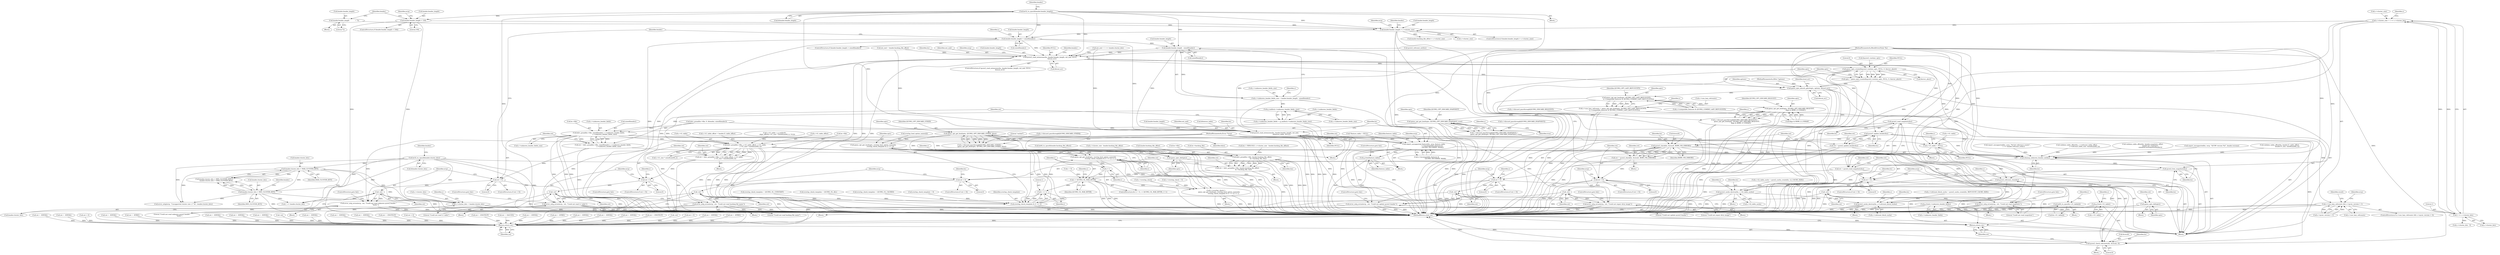 digraph "0_qemu_6a83f8b5bec6f59e56cc49bd49e4c3f8f805d56f_0@API" {
"1000440" [label="(Call,header.header_length - sizeof(header))"];
"1000391" [label="(Call,be32_to_cpus(&header.header_length))"];
"1000429" [label="(Call,header.header_length > sizeof(header))"];
"1000412" [label="(Call,header.header_length > s->cluster_size)"];
"1000364" [label="(Call,header.header_length            = 72)"];
"1000397" [label="(Call,header.header_length < 104)"];
"1000317" [label="(Call,s->cluster_size = 1 << s->cluster_bits)"];
"1000321" [label="(Call,1 << s->cluster_bits)"];
"1000310" [label="(Call,s->cluster_bits = header.cluster_bits)"];
"1000293" [label="(Call,header.cluster_bits > MAX_CLUSTER_BITS)"];
"1000199" [label="(Call,be32_to_cpus(&header.cluster_bits))"];
"1000288" [label="(Call,header.cluster_bits < MIN_CLUSTER_BITS)"];
"1000436" [label="(Call,s->unknown_header_fields_size = header.header_length - sizeof(header))"];
"1000450" [label="(Call,g_malloc(s->unknown_header_fields_size))"];
"1000446" [label="(Call,s->unknown_header_fields = g_malloc(s->unknown_header_fields_size))"];
"1000456" [label="(Call,bdrv_pread(bs->file, sizeof(header), s->unknown_header_fields,\n                         s->unknown_header_fields_size))"];
"1000454" [label="(Call,ret = bdrv_pread(bs->file, sizeof(header), s->unknown_header_fields,\n                         s->unknown_header_fields_size))"];
"1000469" [label="(Call,ret < 0)"];
"1000475" [label="(Call,-ret)"];
"1000473" [label="(Call,error_setg_errno(errp, -ret, \"Could not read unknown qcow2 header \"\n                             \"fields\"))"];
"1001481" [label="(Return,return ret;)"];
"1000925" [label="(Call,bdrv_pread(bs->file, s->l1_table_offset, s->l1_table,\n                         s->l1_size * sizeof(uint64_t)))"];
"1000923" [label="(Call,ret = bdrv_pread(bs->file, s->l1_table_offset, s->l1_table,\n                         s->l1_size * sizeof(uint64_t)))"];
"1000942" [label="(Call,ret < 0)"];
"1000948" [label="(Call,-ret)"];
"1000946" [label="(Call,error_setg_errno(errp, -ret, \"Could not read L1 table\"))"];
"1000964" [label="(Call,be64_to_cpus(&s->l1_table[i]))"];
"1001096" [label="(Call,bdrv_pread(bs->file, header.backing_file_offset,\n                         bs->backing_file, len))"];
"1001094" [label="(Call,ret = bdrv_pread(bs->file, header.backing_file_offset,\n                         bs->backing_file, len))"];
"1001108" [label="(Call,ret < 0)"];
"1001114" [label="(Call,-ret)"];
"1001112" [label="(Call,error_setg_errno(errp, -ret, \"Could not read backing file name\"))"];
"1001444" [label="(Call,g_free(s->l1_table))"];
"1001434" [label="(Call,g_free(s->unknown_header_fields))"];
"1000547" [label="(Call,qcow2_read_extensions(bs, header.header_length, ext_end,\n                              &feature_table, NULL))"];
"1000556" [label="(Call,report_unsupported_feature(bs, errp, feature_table,\n                                   s->incompatible_features &\n                                   ~QCOW2_INCOMPAT_MASK))"];
"1000569" [label="(Call,g_free(feature_table))"];
"1001438" [label="(Call,cleanup_unknown_header_ext(bs))"];
"1001440" [label="(Call,qcow2_free_snapshots(bs))"];
"1001442" [label="(Call,qcow2_refcount_close(bs))"];
"1001458" [label="(Call,qcow2_cache_destroy(bs, s->l2_table_cache))"];
"1001468" [label="(Call,qcow2_cache_destroy(bs, s->refcount_block_cache))"];
"1001448" [label="(Call,s->l1_table = NULL)"];
"1001043" [label="(Call,qcow2_read_extensions(bs, header.header_length, ext_end, NULL,\n        &local_err))"];
"1001141" [label="(Call,qcow2_read_snapshots(bs))"];
"1001139" [label="(Call,ret = qcow2_read_snapshots(bs))"];
"1001144" [label="(Call,ret < 0)"];
"1001150" [label="(Call,-ret)"];
"1001148" [label="(Call,error_setg_errno(errp, -ret, \"Could not read snapshots\"))"];
"1001431" [label="(Return,return ret;)"];
"1001176" [label="(Call,qcow2_update_header(bs))"];
"1001174" [label="(Call,ret = qcow2_update_header(bs))"];
"1001179" [label="(Call,ret < 0)"];
"1001185" [label="(Call,-ret)"];
"1001183" [label="(Call,error_setg_errno(errp, -ret, \"Could not update qcow2 header\"))"];
"1001218" [label="(Call,qcow2_check(bs, &result, BDRV_FIX_ERRORS))"];
"1001216" [label="(Call,ret = qcow2_check(bs, &result, BDRV_FIX_ERRORS))"];
"1001224" [label="(Call,ret < 0)"];
"1001230" [label="(Call,-ret)"];
"1001228" [label="(Call,error_setg_errno(errp, -ret, \"Could not repair dirty image\"))"];
"1001426" [label="(Call,qcow2_check_refcounts(bs, &result, 0))"];
"1001236" [label="(Call,qemu_opts_create(&qcow2_runtime_opts, NULL, 0, &error_abort))"];
"1001234" [label="(Call,opts = qemu_opts_create(&qcow2_runtime_opts, NULL, 0, &error_abort))"];
"1001243" [label="(Call,qemu_opts_absorb_qdict(opts, options, &local_err))"];
"1001263" [label="(Call,qemu_opt_get_bool(opts, QCOW2_OPT_LAZY_REFCOUNTS,\n        (s->compatible_features & QCOW2_COMPAT_LAZY_REFCOUNTS)))"];
"1001259" [label="(Call,s->use_lazy_refcounts = qemu_opt_get_bool(opts, QCOW2_OPT_LAZY_REFCOUNTS,\n        (s->compatible_features & QCOW2_COMPAT_LAZY_REFCOUNTS)))"];
"1001404" [label="(Call,s->use_lazy_refcounts && s->qcow_version < 3)"];
"1001291" [label="(Call,qemu_opt_get_bool(opts, QCOW2_OPT_DISCARD_REQUEST,\n                          flags & BDRV_O_UNMAP))"];
"1001285" [label="(Call,s->discard_passthrough[QCOW2_DISCARD_REQUEST] =\n        qemu_opt_get_bool(opts, QCOW2_OPT_DISCARD_REQUEST,\n                          flags & BDRV_O_UNMAP))"];
"1001303" [label="(Call,qemu_opt_get_bool(opts, QCOW2_OPT_DISCARD_SNAPSHOT, true))"];
"1001297" [label="(Call,s->discard_passthrough[QCOW2_DISCARD_SNAPSHOT] =\n        qemu_opt_get_bool(opts, QCOW2_OPT_DISCARD_SNAPSHOT, true))"];
"1001313" [label="(Call,qemu_opt_get_bool(opts, QCOW2_OPT_DISCARD_OTHER, false))"];
"1001307" [label="(Call,s->discard_passthrough[QCOW2_DISCARD_OTHER] =\n        qemu_opt_get_bool(opts, QCOW2_OPT_DISCARD_OTHER, false))"];
"1001363" [label="(Call,qemu_opts_del(opts))"];
"1001390" [label="(Call,qemu_opt_get_bool(opts, overlap_bool_option_names[i],\n                              overlap_check_template & (1 << i)))"];
"1001389" [label="(Call,qemu_opt_get_bool(opts, overlap_bool_option_names[i],\n                              overlap_check_template & (1 << i)) << i)"];
"1001382" [label="(Call,i++)"];
"1001379" [label="(Call,i < QCOW2_OL_MAX_BITNR)"];
"1001397" [label="(Call,1 << i)"];
"1001395" [label="(Call,overlap_check_template & (1 << i))"];
"1001385" [label="(Call,s->overlap_check |=\n            qemu_opt_get_bool(opts, overlap_bool_option_names[i],\n                              overlap_check_template & (1 << i)) << i)"];
"1001401" [label="(Call,qemu_opts_del(opts))"];
"1001452" [label="(Identifier,NULL)"];
"1001112" [label="(Call,error_setg_errno(errp, -ret, \"Could not read backing file name\"))"];
"1000816" [label="(Call,ret = -EFBIG)"];
"1000946" [label="(Call,error_setg_errno(errp, -ret, \"Could not read L1 table\"))"];
"1001147" [label="(Block,)"];
"1000448" [label="(Identifier,s)"];
"1000406" [label="(Call,ret = -EINVAL)"];
"1001056" [label="(Call,ret = -EINVAL)"];
"1000542" [label="(Block,)"];
"1001140" [label="(Identifier,ret)"];
"1001358" [label="(Block,)"];
"1000473" [label="(Call,error_setg_errno(errp, -ret, \"Could not read unknown qcow2 header \"\n                             \"fields\"))"];
"1001217" [label="(Identifier,ret)"];
"1001381" [label="(Identifier,QCOW2_OL_MAX_BITNR)"];
"1001149" [label="(Identifier,errp)"];
"1001481" [label="(Return,return ret;)"];
"1001344" [label="(Call,overlap_check_template = QCOW2_OL_CACHED)"];
"1000963" [label="(Block,)"];
"1001459" [label="(Identifier,bs)"];
"1000391" [label="(Call,be32_to_cpus(&header.header_length))"];
"1001226" [label="(Literal,0)"];
"1001404" [label="(Call,s->use_lazy_refcounts && s->qcow_version < 3)"];
"1000469" [label="(Call,ret < 0)"];
"1001422" [label="(Block,)"];
"1001224" [label="(Call,ret < 0)"];
"1000508" [label="(Call,ext_end = 1 << header.cluster_bits)"];
"1000436" [label="(Call,s->unknown_header_fields_size = header.header_length - sizeof(header))"];
"1001405" [label="(Call,s->use_lazy_refcounts)"];
"1001415" [label="(Identifier,errp)"];
"1001180" [label="(Identifier,ret)"];
"1001308" [label="(Call,s->discard_passthrough[QCOW2_DISCARD_OTHER])"];
"1001389" [label="(Call,qemu_opt_get_bool(opts, overlap_bool_option_names[i],\n                              overlap_check_template & (1 << i)) << i)"];
"1001175" [label="(Identifier,ret)"];
"1001387" [label="(Identifier,s)"];
"1000456" [label="(Call,bdrv_pread(bs->file, sizeof(header), s->unknown_header_fields,\n                         s->unknown_header_fields_size))"];
"1001441" [label="(Identifier,bs)"];
"1001187" [label="(Literal,\"Could not update qcow2 header\")"];
"1000364" [label="(Call,header.header_length            = 72)"];
"1000318" [label="(Call,s->cluster_size)"];
"1000971" [label="(Call,s->l2_table_cache = qcow2_cache_create(bs, L2_CACHE_SIZE))"];
"1001243" [label="(Call,qemu_opts_absorb_qdict(opts, options, &local_err))"];
"1000411" [label="(ControlStructure,if (header.header_length > s->cluster_size))"];
"1001397" [label="(Call,1 << i)"];
"1001384" [label="(Block,)"];
"1000421" [label="(Identifier,errp)"];
"1001265" [label="(Identifier,QCOW2_OPT_LAZY_REFCOUNTS)"];
"1001442" [label="(Call,qcow2_refcount_close(bs))"];
"1001239" [label="(Identifier,NULL)"];
"1000762" [label="(Call,ret < 0)"];
"1001089" [label="(Call,ret = -EINVAL)"];
"1000370" [label="(Block,)"];
"1001379" [label="(Call,i < QCOW2_OL_MAX_BITNR)"];
"1000947" [label="(Identifier,errp)"];
"1001266" [label="(Call,s->compatible_features & QCOW2_COMPAT_LAZY_REFCOUNTS)"];
"1001230" [label="(Call,-ret)"];
"1001445" [label="(Call,s->l1_table)"];
"1000450" [label="(Call,g_malloc(s->unknown_header_fields_size))"];
"1000942" [label="(Call,ret < 0)"];
"1000926" [label="(Call,bs->file)"];
"1000472" [label="(Block,)"];
"1001259" [label="(Call,s->use_lazy_refcounts = qemu_opt_get_bool(opts, QCOW2_OPT_LAZY_REFCOUNTS,\n        (s->compatible_features & QCOW2_COMPAT_LAZY_REFCOUNTS)))"];
"1001383" [label="(Identifier,i)"];
"1000945" [label="(Block,)"];
"1001186" [label="(Identifier,ret)"];
"1000429" [label="(Call,header.header_length > sizeof(header))"];
"1001121" [label="(Identifier,bs)"];
"1001324" [label="(Call,overlap_check_template = 0)"];
"1001218" [label="(Call,qcow2_check(bs, &result, BDRV_FIX_ERRORS))"];
"1001390" [label="(Call,qemu_opt_get_bool(opts, overlap_bool_option_names[i],\n                              overlap_check_template & (1 << i)))"];
"1000431" [label="(Identifier,header)"];
"1001245" [label="(Identifier,options)"];
"1000446" [label="(Call,s->unknown_header_fields = g_malloc(s->unknown_header_fields_size))"];
"1001392" [label="(Call,overlap_bool_option_names[i])"];
"1000460" [label="(Call,sizeof(header))"];
"1001100" [label="(Call,header.backing_file_offset)"];
"1001139" [label="(Call,ret = qcow2_read_snapshots(bs))"];
"1001334" [label="(Call,overlap_check_template = QCOW2_OL_CONSTANT)"];
"1001109" [label="(Identifier,ret)"];
"1000433" [label="(Call,sizeof(header))"];
"1001304" [label="(Identifier,opts)"];
"1000848" [label="(Call,ret = -EFBIG)"];
"1001228" [label="(Call,error_setg_errno(errp, -ret, \"Could not repair dirty image\"))"];
"1001430" [label="(Literal,0)"];
"1000571" [label="(ControlStructure,goto fail;)"];
"1000943" [label="(Identifier,ret)"];
"1000305" [label="(Call,ret = -EINVAL)"];
"1000404" [label="(Identifier,errp)"];
"1001143" [label="(ControlStructure,if (ret < 0))"];
"1001285" [label="(Call,s->discard_passthrough[QCOW2_DISCARD_REQUEST] =\n        qemu_opt_get_bool(opts, QCOW2_OPT_DISCARD_REQUEST,\n                          flags & BDRV_O_UNMAP))"];
"1000321" [label="(Call,1 << s->cluster_bits)"];
"1000319" [label="(Identifier,s)"];
"1001292" [label="(Identifier,opts)"];
"1000923" [label="(Call,ret = bdrv_pread(bs->file, s->l1_table_offset, s->l1_table,\n                         s->l1_size * sizeof(uint64_t)))"];
"1001152" [label="(Literal,\"Could not read snapshots\")"];
"1001108" [label="(Call,ret < 0)"];
"1000125" [label="(MethodParameterIn,Error **errp)"];
"1001291" [label="(Call,qemu_opt_get_bool(opts, QCOW2_OPT_DISCARD_REQUEST,\n                          flags & BDRV_O_UNMAP))"];
"1001458" [label="(Call,qcow2_cache_destroy(bs, s->l2_table_cache))"];
"1001449" [label="(Call,s->l1_table)"];
"1000154" [label="(Call,bdrv_pread(bs->file, 0, &header, sizeof(header)))"];
"1001050" [label="(Call,&local_err)"];
"1001240" [label="(Literal,0)"];
"1000440" [label="(Call,header.header_length - sizeof(header))"];
"1001385" [label="(Call,s->overlap_check |=\n            qemu_opt_get_bool(opts, overlap_bool_option_names[i],\n                              overlap_check_template & (1 << i)) << i)"];
"1001440" [label="(Call,qcow2_free_snapshots(bs))"];
"1001049" [label="(Identifier,NULL)"];
"1001115" [label="(Identifier,ret)"];
"1001483" [label="(MethodReturn,static int)"];
"1000549" [label="(Call,header.header_length)"];
"1001398" [label="(Literal,1)"];
"1001095" [label="(Identifier,ret)"];
"1001116" [label="(Literal,\"Could not read backing file name\")"];
"1000293" [label="(Call,header.cluster_bits > MAX_CLUSTER_BITS)"];
"1000570" [label="(Identifier,feature_table)"];
"1001110" [label="(Literal,0)"];
"1001425" [label="(Identifier,result)"];
"1000430" [label="(Call,header.header_length)"];
"1001310" [label="(Identifier,s)"];
"1001220" [label="(Call,&result)"];
"1000288" [label="(Call,header.cluster_bits < MIN_CLUSTER_BITS)"];
"1000328" [label="(Identifier,s)"];
"1000925" [label="(Call,bdrv_pread(bs->file, s->l1_table_offset, s->l1_table,\n                         s->l1_size * sizeof(uint64_t)))"];
"1000555" [label="(Identifier,NULL)"];
"1001229" [label="(Identifier,errp)"];
"1001107" [label="(ControlStructure,if (ret < 0))"];
"1001097" [label="(Call,bs->file)"];
"1001019" [label="(Call,qcow2_refcount_init(bs))"];
"1001179" [label="(Call,ret < 0)"];
"1001475" [label="(Identifier,s)"];
"1000510" [label="(Call,1 << header.cluster_bits)"];
"1000323" [label="(Call,s->cluster_bits)"];
"1001064" [label="(Identifier,header)"];
"1000399" [label="(Identifier,header)"];
"1000126" [label="(Block,)"];
"1000332" [label="(Call,s->cluster_bits - 9)"];
"1001306" [label="(Identifier,true)"];
"1000451" [label="(Call,s->unknown_header_fields_size)"];
"1001117" [label="(ControlStructure,goto fail;)"];
"1001366" [label="(Identifier,ret)"];
"1001426" [label="(Call,qcow2_check_refcounts(bs, &result, 0))"];
"1001142" [label="(Identifier,bs)"];
"1000457" [label="(Call,bs->file)"];
"1001428" [label="(Call,&result)"];
"1000295" [label="(Identifier,header)"];
"1001364" [label="(Identifier,opts)"];
"1001044" [label="(Identifier,bs)"];
"1000558" [label="(Identifier,errp)"];
"1000480" [label="(Call,header.backing_file_offset > s->cluster_size)"];
"1001223" [label="(ControlStructure,if (ret < 0))"];
"1001042" [label="(ControlStructure,if (qcow2_read_extensions(bs, header.header_length, ext_end, NULL,\n        &local_err)))"];
"1001439" [label="(Identifier,bs)"];
"1001313" [label="(Call,qemu_opt_get_bool(opts, QCOW2_OPT_DISCARD_OTHER, false))"];
"1000310" [label="(Call,s->cluster_bits = header.cluster_bits)"];
"1001431" [label="(Return,return ret;)"];
"1001399" [label="(Identifier,i)"];
"1000932" [label="(Call,s->l1_table)"];
"1000896" [label="(Call,s->l1_table_offset = header.l1_table_offset)"];
"1001111" [label="(Block,)"];
"1000638" [label="(Call,ret = -EINVAL)"];
"1001403" [label="(ControlStructure,if (s->use_lazy_refcounts && s->qcow_version < 3))"];
"1001103" [label="(Call,bs->backing_file)"];
"1000552" [label="(Identifier,ext_end)"];
"1000465" [label="(Call,s->unknown_header_fields_size)"];
"1000447" [label="(Call,s->unknown_header_fields)"];
"1001448" [label="(Call,s->l1_table = NULL)"];
"1000751" [label="(Call,validate_table_offset(bs, s->refcount_table_offset,\n                                s->refcount_table_size, sizeof(uint64_t)))"];
"1001254" [label="(Call,ret = -EINVAL)"];
"1001391" [label="(Identifier,opts)"];
"1000910" [label="(Call,s->l1_table = g_malloc0(\n            align_offset(s->l1_size * sizeof(uint64_t), 512)))"];
"1000962" [label="(Identifier,i)"];
"1001446" [label="(Identifier,s)"];
"1000787" [label="(Call,validate_table_offset(bs, header.snapshots_offset,\n                                header.nb_snapshots,\n                                sizeof(QCowSnapshotHeader)))"];
"1001465" [label="(Identifier,s)"];
"1000951" [label="(ControlStructure,goto fail;)"];
"1000289" [label="(Call,header.cluster_bits)"];
"1001028" [label="(Call,-ret)"];
"1001469" [label="(Identifier,bs)"];
"1000462" [label="(Call,s->unknown_header_fields)"];
"1000428" [label="(ControlStructure,if (header.header_length > sizeof(header)))"];
"1001113" [label="(Identifier,errp)"];
"1001305" [label="(Identifier,QCOW2_OPT_DISCARD_SNAPSHOT)"];
"1001212" [label="(Block,)"];
"1001048" [label="(Identifier,ext_end)"];
"1001074" [label="(Call,len > MIN(1023, s->cluster_size - header.backing_file_offset))"];
"1000744" [label="(Call,ret = -EINVAL)"];
"1000441" [label="(Call,header.header_length)"];
"1000368" [label="(Literal,72)"];
"1001427" [label="(Identifier,bs)"];
"1001237" [label="(Call,&qcow2_runtime_opts)"];
"1000780" [label="(Call,ret = -EINVAL)"];
"1000249" [label="(Call,ret = -EINVAL)"];
"1000478" [label="(ControlStructure,goto fail;)"];
"1001263" [label="(Call,qemu_opt_get_bool(opts, QCOW2_OPT_LAZY_REFCOUNTS,\n        (s->compatible_features & QCOW2_COMPAT_LAZY_REFCOUNTS)))"];
"1000392" [label="(Call,&header.header_length)"];
"1000954" [label="(Identifier,i)"];
"1001148" [label="(Call,error_setg_errno(errp, -ret, \"Could not read snapshots\"))"];
"1001286" [label="(Call,s->discard_passthrough[QCOW2_DISCARD_REQUEST])"];
"1000297" [label="(Identifier,MAX_CLUSTER_BITS)"];
"1001438" [label="(Call,cleanup_unknown_header_ext(bs))"];
"1001298" [label="(Call,s->discard_passthrough[QCOW2_DISCARD_SNAPSHOT])"];
"1001185" [label="(Call,-ret)"];
"1000941" [label="(ControlStructure,if (ret < 0))"];
"1001443" [label="(Identifier,bs)"];
"1000471" [label="(Literal,0)"];
"1000398" [label="(Call,header.header_length)"];
"1001106" [label="(Identifier,len)"];
"1001235" [label="(Identifier,opts)"];
"1000964" [label="(Call,be64_to_cpus(&s->l1_table[i]))"];
"1001395" [label="(Call,overlap_check_template & (1 << i))"];
"1000909" [label="(Block,)"];
"1000438" [label="(Identifier,s)"];
"1001400" [label="(Identifier,i)"];
"1000123" [label="(MethodParameterIn,QDict *options)"];
"1000613" [label="(Call,ret = -ENOTSUP)"];
"1000559" [label="(Identifier,feature_table)"];
"1001219" [label="(Identifier,bs)"];
"1001264" [label="(Identifier,opts)"];
"1000978" [label="(Call,s->refcount_block_cache = qcow2_cache_create(bs, REFCOUNT_CACHE_SIZE))"];
"1001376" [label="(Call,i = 0)"];
"1001184" [label="(Identifier,errp)"];
"1000468" [label="(ControlStructure,if (ret < 0))"];
"1000412" [label="(Call,header.header_length > s->cluster_size)"];
"1000184" [label="(Call,be64_to_cpus(&header.backing_file_offset))"];
"1001435" [label="(Call,s->unknown_header_fields)"];
"1001307" [label="(Call,s->discard_passthrough[QCOW2_DISCARD_OTHER] =\n        qemu_opt_get_bool(opts, QCOW2_OPT_DISCARD_OTHER, false))"];
"1001450" [label="(Identifier,s)"];
"1000287" [label="(Call,header.cluster_bits < MIN_CLUSTER_BITS ||\n        header.cluster_bits > MAX_CLUSTER_BITS)"];
"1000965" [label="(Call,&s->l1_table[i])"];
"1001401" [label="(Call,qemu_opts_del(opts))"];
"1001174" [label="(Call,ret = qcow2_update_header(bs))"];
"1001231" [label="(Identifier,ret)"];
"1001460" [label="(Call,s->l2_table_cache)"];
"1001300" [label="(Identifier,s)"];
"1000267" [label="(Call,report_unsupported(bs, errp, \"QCOW version %d\", header.version))"];
"1001153" [label="(ControlStructure,goto fail;)"];
"1000474" [label="(Identifier,errp)"];
"1000948" [label="(Call,-ret)"];
"1001380" [label="(Identifier,i)"];
"1000470" [label="(Identifier,ret)"];
"1000311" [label="(Call,s->cluster_bits)"];
"1001043" [label="(Call,qcow2_read_extensions(bs, header.header_length, ext_end, NULL,\n        &local_err))"];
"1000798" [label="(Call,ret < 0)"];
"1000565" [label="(Call,ret = -ENOTSUP)"];
"1000553" [label="(Call,&feature_table)"];
"1000314" [label="(Call,header.cluster_bits)"];
"1000322" [label="(Literal,1)"];
"1001141" [label="(Call,qcow2_read_snapshots(bs))"];
"1000477" [label="(Literal,\"Could not read unknown qcow2 header \"\n                             \"fields\")"];
"1001402" [label="(Identifier,opts)"];
"1001444" [label="(Call,g_free(s->l1_table))"];
"1000560" [label="(Call,s->incompatible_features &\n                                   ~QCOW2_INCOMPAT_MASK)"];
"1001225" [label="(Identifier,ret)"];
"1001293" [label="(Identifier,QCOW2_OPT_DISCARD_REQUEST)"];
"1001294" [label="(Call,flags & BDRV_O_UNMAP)"];
"1001236" [label="(Call,qemu_opts_create(&qcow2_runtime_opts, NULL, 0, &error_abort))"];
"1000476" [label="(Identifier,ret)"];
"1000592" [label="(Call,ret = -EACCES)"];
"1000877" [label="(Call,validate_table_offset(bs, header.l1_table_offset,\n                                header.l1_size, sizeof(uint64_t)))"];
"1001183" [label="(Call,error_setg_errno(errp, -ret, \"Could not update qcow2 header\"))"];
"1001096" [label="(Call,bdrv_pread(bs->file, header.backing_file_offset,\n                         bs->backing_file, len))"];
"1000491" [label="(Call,ret = -EINVAL)"];
"1000397" [label="(Call,header.header_length < 104)"];
"1000821" [label="(Call,ret = -EFBIG)"];
"1001417" [label="(Call,ret = -EINVAL)"];
"1000870" [label="(Call,ret = -EINVAL)"];
"1000924" [label="(Identifier,ret)"];
"1001114" [label="(Call,-ret)"];
"1001432" [label="(Identifier,ret)"];
"1000935" [label="(Call,s->l1_size * sizeof(uint64_t))"];
"1001067" [label="(Block,)"];
"1001150" [label="(Call,-ret)"];
"1001178" [label="(ControlStructure,if (ret < 0))"];
"1000929" [label="(Call,s->l1_table_offset)"];
"1000548" [label="(Identifier,bs)"];
"1001316" [label="(Identifier,false)"];
"1000414" [label="(Identifier,header)"];
"1001455" [label="(Identifier,s)"];
"1001181" [label="(Literal,0)"];
"1001386" [label="(Call,s->overlap_check)"];
"1001241" [label="(Call,&error_abort)"];
"1000455" [label="(Identifier,ret)"];
"1000423" [label="(Call,ret = -EINVAL)"];
"1000274" [label="(Call,ret = -ENOTSUP)"];
"1000501" [label="(Call,ext_end = header.backing_file_offset)"];
"1001054" [label="(Identifier,errp)"];
"1001363" [label="(Call,qemu_opts_del(opts))"];
"1000604" [label="(Call,report_unsupported(bs, errp, \"%d bit reference counts\",\n                           1 << header.refcount_order))"];
"1000482" [label="(Identifier,header)"];
"1000950" [label="(Literal,\"Could not read L1 table\")"];
"1000199" [label="(Call,be32_to_cpus(&header.cluster_bits))"];
"1001151" [label="(Identifier,ret)"];
"1000435" [label="(Block,)"];
"1000437" [label="(Call,s->unknown_header_fields_size)"];
"1000292" [label="(Identifier,MIN_CLUSTER_BITS)"];
"1000396" [label="(ControlStructure,if (header.header_length < 104))"];
"1001274" [label="(Identifier,s)"];
"1001188" [label="(ControlStructure,goto fail;)"];
"1001467" [label="(Block,)"];
"1001370" [label="(Call,s->overlap_check = 0)"];
"1001144" [label="(Call,ret < 0)"];
"1000454" [label="(Call,ret = bdrv_pread(bs->file, sizeof(header), s->unknown_header_fields,\n                         s->unknown_header_fields_size))"];
"1000475" [label="(Call,-ret)"];
"1001396" [label="(Identifier,overlap_check_template)"];
"1000294" [label="(Call,header.cluster_bits)"];
"1001354" [label="(Call,overlap_check_template = QCOW2_OL_ALL)"];
"1001457" [label="(Block,)"];
"1000170" [label="(Call,-ret)"];
"1000944" [label="(Literal,0)"];
"1000299" [label="(Call,error_setg(errp, \"Unsupported cluster size: 2^%i\", header.cluster_bits))"];
"1001408" [label="(Call,s->qcow_version < 3)"];
"1000569" [label="(Call,g_free(feature_table))"];
"1001482" [label="(Identifier,ret)"];
"1001434" [label="(Call,g_free(s->unknown_header_fields))"];
"1000343" [label="(Block,)"];
"1000557" [label="(Identifier,bs)"];
"1001216" [label="(Call,ret = qcow2_check(bs, &result, BDRV_FIX_ERRORS))"];
"1000566" [label="(Identifier,ret)"];
"1000207" [label="(Identifier,header)"];
"1001078" [label="(Call,s->cluster_size - header.backing_file_offset)"];
"1001246" [label="(Call,&local_err)"];
"1001468" [label="(Call,qcow2_cache_destroy(bs, s->refcount_block_cache))"];
"1001045" [label="(Call,header.header_length)"];
"1001303" [label="(Call,qemu_opt_get_bool(opts, QCOW2_OPT_DISCARD_SNAPSHOT, true))"];
"1001249" [label="(Identifier,local_err)"];
"1000949" [label="(Identifier,ret)"];
"1001177" [label="(Identifier,bs)"];
"1001317" [label="(Literal,\"cached\")"];
"1000401" [label="(Literal,104)"];
"1001192" [label="(Identifier,s)"];
"1001297" [label="(Call,s->discard_passthrough[QCOW2_DISCARD_SNAPSHOT] =\n        qemu_opt_get_bool(opts, QCOW2_OPT_DISCARD_SNAPSHOT, true))"];
"1000413" [label="(Call,header.header_length)"];
"1000317" [label="(Call,s->cluster_size = 1 << s->cluster_bits)"];
"1000122" [label="(MethodParameterIn,BlockDriverState *bs)"];
"1000200" [label="(Call,&header.cluster_bits)"];
"1000888" [label="(Call,ret < 0)"];
"1000547" [label="(Call,qcow2_read_extensions(bs, header.header_length, ext_end,\n                              &feature_table, NULL))"];
"1001382" [label="(Call,i++)"];
"1001233" [label="(ControlStructure,goto fail;)"];
"1001146" [label="(Literal,0)"];
"1001314" [label="(Identifier,opts)"];
"1001470" [label="(Call,s->refcount_block_cache)"];
"1001315" [label="(Identifier,QCOW2_OPT_DISCARD_OTHER)"];
"1001227" [label="(Block,)"];
"1001234" [label="(Call,opts = qemu_opts_create(&qcow2_runtime_opts, NULL, 0, &error_abort))"];
"1001375" [label="(ControlStructure,for (i = 0; i < QCOW2_OL_MAX_BITNR; i++))"];
"1001168" [label="(Block,)"];
"1001222" [label="(Identifier,BDRV_FIX_ERRORS)"];
"1001232" [label="(Literal,\"Could not repair dirty image\")"];
"1000365" [label="(Call,header.header_length)"];
"1001158" [label="(Identifier,bs)"];
"1000416" [label="(Call,s->cluster_size)"];
"1001260" [label="(Call,s->use_lazy_refcounts)"];
"1001406" [label="(Identifier,s)"];
"1000444" [label="(Call,sizeof(header))"];
"1001365" [label="(Call,ret = -EINVAL)"];
"1000556" [label="(Call,report_unsupported_feature(bs, errp, feature_table,\n                                   s->incompatible_features &\n                                   ~QCOW2_INCOMPAT_MASK))"];
"1001094" [label="(Call,ret = bdrv_pread(bs->file, header.backing_file_offset,\n                         bs->backing_file, len))"];
"1001176" [label="(Call,qcow2_update_header(bs))"];
"1001182" [label="(Block,)"];
"1000544" [label="(Call,*feature_table = NULL)"];
"1001145" [label="(Identifier,ret)"];
"1001244" [label="(Identifier,opts)"];
"1000440" -> "1000436"  [label="AST: "];
"1000440" -> "1000444"  [label="CFG: "];
"1000441" -> "1000440"  [label="AST: "];
"1000444" -> "1000440"  [label="AST: "];
"1000436" -> "1000440"  [label="CFG: "];
"1000440" -> "1001483"  [label="DDG: "];
"1000440" -> "1000436"  [label="DDG: "];
"1000391" -> "1000440"  [label="DDG: "];
"1000429" -> "1000440"  [label="DDG: "];
"1000440" -> "1000547"  [label="DDG: "];
"1000440" -> "1001043"  [label="DDG: "];
"1000391" -> "1000370"  [label="AST: "];
"1000391" -> "1000392"  [label="CFG: "];
"1000392" -> "1000391"  [label="AST: "];
"1000399" -> "1000391"  [label="CFG: "];
"1000391" -> "1001483"  [label="DDG: "];
"1000391" -> "1001483"  [label="DDG: "];
"1000391" -> "1000397"  [label="DDG: "];
"1000391" -> "1000412"  [label="DDG: "];
"1000391" -> "1000429"  [label="DDG: "];
"1000391" -> "1000547"  [label="DDG: "];
"1000391" -> "1001043"  [label="DDG: "];
"1000429" -> "1000428"  [label="AST: "];
"1000429" -> "1000433"  [label="CFG: "];
"1000430" -> "1000429"  [label="AST: "];
"1000433" -> "1000429"  [label="AST: "];
"1000438" -> "1000429"  [label="CFG: "];
"1000482" -> "1000429"  [label="CFG: "];
"1000429" -> "1001483"  [label="DDG: "];
"1000429" -> "1001483"  [label="DDG: "];
"1000412" -> "1000429"  [label="DDG: "];
"1000429" -> "1000547"  [label="DDG: "];
"1000429" -> "1001043"  [label="DDG: "];
"1000412" -> "1000411"  [label="AST: "];
"1000412" -> "1000416"  [label="CFG: "];
"1000413" -> "1000412"  [label="AST: "];
"1000416" -> "1000412"  [label="AST: "];
"1000421" -> "1000412"  [label="CFG: "];
"1000431" -> "1000412"  [label="CFG: "];
"1000412" -> "1001483"  [label="DDG: "];
"1000412" -> "1001483"  [label="DDG: "];
"1000412" -> "1001483"  [label="DDG: "];
"1000364" -> "1000412"  [label="DDG: "];
"1000397" -> "1000412"  [label="DDG: "];
"1000317" -> "1000412"  [label="DDG: "];
"1000412" -> "1000480"  [label="DDG: "];
"1000364" -> "1000343"  [label="AST: "];
"1000364" -> "1000368"  [label="CFG: "];
"1000365" -> "1000364"  [label="AST: "];
"1000368" -> "1000364"  [label="AST: "];
"1000414" -> "1000364"  [label="CFG: "];
"1000397" -> "1000396"  [label="AST: "];
"1000397" -> "1000401"  [label="CFG: "];
"1000398" -> "1000397"  [label="AST: "];
"1000401" -> "1000397"  [label="AST: "];
"1000404" -> "1000397"  [label="CFG: "];
"1000414" -> "1000397"  [label="CFG: "];
"1000397" -> "1001483"  [label="DDG: "];
"1000397" -> "1001483"  [label="DDG: "];
"1000317" -> "1000126"  [label="AST: "];
"1000317" -> "1000321"  [label="CFG: "];
"1000318" -> "1000317"  [label="AST: "];
"1000321" -> "1000317"  [label="AST: "];
"1000328" -> "1000317"  [label="CFG: "];
"1000317" -> "1001483"  [label="DDG: "];
"1000317" -> "1001483"  [label="DDG: "];
"1000321" -> "1000317"  [label="DDG: "];
"1000321" -> "1000317"  [label="DDG: "];
"1000321" -> "1000323"  [label="CFG: "];
"1000322" -> "1000321"  [label="AST: "];
"1000323" -> "1000321"  [label="AST: "];
"1000310" -> "1000321"  [label="DDG: "];
"1000321" -> "1000332"  [label="DDG: "];
"1000310" -> "1000126"  [label="AST: "];
"1000310" -> "1000314"  [label="CFG: "];
"1000311" -> "1000310"  [label="AST: "];
"1000314" -> "1000310"  [label="AST: "];
"1000319" -> "1000310"  [label="CFG: "];
"1000310" -> "1001483"  [label="DDG: "];
"1000293" -> "1000310"  [label="DDG: "];
"1000199" -> "1000310"  [label="DDG: "];
"1000288" -> "1000310"  [label="DDG: "];
"1000293" -> "1000287"  [label="AST: "];
"1000293" -> "1000297"  [label="CFG: "];
"1000294" -> "1000293"  [label="AST: "];
"1000297" -> "1000293"  [label="AST: "];
"1000287" -> "1000293"  [label="CFG: "];
"1000293" -> "1001483"  [label="DDG: "];
"1000293" -> "1000287"  [label="DDG: "];
"1000293" -> "1000287"  [label="DDG: "];
"1000199" -> "1000293"  [label="DDG: "];
"1000288" -> "1000293"  [label="DDG: "];
"1000293" -> "1000299"  [label="DDG: "];
"1000293" -> "1000510"  [label="DDG: "];
"1000199" -> "1000126"  [label="AST: "];
"1000199" -> "1000200"  [label="CFG: "];
"1000200" -> "1000199"  [label="AST: "];
"1000207" -> "1000199"  [label="CFG: "];
"1000199" -> "1001483"  [label="DDG: "];
"1000199" -> "1001483"  [label="DDG: "];
"1000199" -> "1000288"  [label="DDG: "];
"1000199" -> "1000299"  [label="DDG: "];
"1000199" -> "1000510"  [label="DDG: "];
"1000288" -> "1000287"  [label="AST: "];
"1000288" -> "1000292"  [label="CFG: "];
"1000289" -> "1000288"  [label="AST: "];
"1000292" -> "1000288"  [label="AST: "];
"1000295" -> "1000288"  [label="CFG: "];
"1000287" -> "1000288"  [label="CFG: "];
"1000288" -> "1001483"  [label="DDG: "];
"1000288" -> "1000287"  [label="DDG: "];
"1000288" -> "1000287"  [label="DDG: "];
"1000288" -> "1000299"  [label="DDG: "];
"1000288" -> "1000510"  [label="DDG: "];
"1000436" -> "1000435"  [label="AST: "];
"1000437" -> "1000436"  [label="AST: "];
"1000448" -> "1000436"  [label="CFG: "];
"1000436" -> "1001483"  [label="DDG: "];
"1000436" -> "1000450"  [label="DDG: "];
"1000450" -> "1000446"  [label="AST: "];
"1000450" -> "1000451"  [label="CFG: "];
"1000451" -> "1000450"  [label="AST: "];
"1000446" -> "1000450"  [label="CFG: "];
"1000450" -> "1000446"  [label="DDG: "];
"1000450" -> "1000456"  [label="DDG: "];
"1000446" -> "1000435"  [label="AST: "];
"1000447" -> "1000446"  [label="AST: "];
"1000455" -> "1000446"  [label="CFG: "];
"1000446" -> "1001483"  [label="DDG: "];
"1000446" -> "1000456"  [label="DDG: "];
"1000456" -> "1000454"  [label="AST: "];
"1000456" -> "1000465"  [label="CFG: "];
"1000457" -> "1000456"  [label="AST: "];
"1000460" -> "1000456"  [label="AST: "];
"1000462" -> "1000456"  [label="AST: "];
"1000465" -> "1000456"  [label="AST: "];
"1000454" -> "1000456"  [label="CFG: "];
"1000456" -> "1001483"  [label="DDG: "];
"1000456" -> "1001483"  [label="DDG: "];
"1000456" -> "1001483"  [label="DDG: "];
"1000456" -> "1000454"  [label="DDG: "];
"1000456" -> "1000454"  [label="DDG: "];
"1000456" -> "1000454"  [label="DDG: "];
"1000154" -> "1000456"  [label="DDG: "];
"1000456" -> "1000925"  [label="DDG: "];
"1000456" -> "1001096"  [label="DDG: "];
"1000456" -> "1001434"  [label="DDG: "];
"1000454" -> "1000435"  [label="AST: "];
"1000455" -> "1000454"  [label="AST: "];
"1000470" -> "1000454"  [label="CFG: "];
"1000454" -> "1001483"  [label="DDG: "];
"1000454" -> "1000469"  [label="DDG: "];
"1000469" -> "1000468"  [label="AST: "];
"1000469" -> "1000471"  [label="CFG: "];
"1000470" -> "1000469"  [label="AST: "];
"1000471" -> "1000469"  [label="AST: "];
"1000474" -> "1000469"  [label="CFG: "];
"1000482" -> "1000469"  [label="CFG: "];
"1000469" -> "1001483"  [label="DDG: "];
"1000469" -> "1000475"  [label="DDG: "];
"1000475" -> "1000473"  [label="AST: "];
"1000475" -> "1000476"  [label="CFG: "];
"1000476" -> "1000475"  [label="AST: "];
"1000477" -> "1000475"  [label="CFG: "];
"1000475" -> "1001483"  [label="DDG: "];
"1000475" -> "1000473"  [label="DDG: "];
"1000475" -> "1001481"  [label="DDG: "];
"1000473" -> "1000472"  [label="AST: "];
"1000473" -> "1000477"  [label="CFG: "];
"1000474" -> "1000473"  [label="AST: "];
"1000477" -> "1000473"  [label="AST: "];
"1000478" -> "1000473"  [label="CFG: "];
"1000473" -> "1001483"  [label="DDG: "];
"1000473" -> "1001483"  [label="DDG: "];
"1000473" -> "1001483"  [label="DDG: "];
"1000125" -> "1000473"  [label="DDG: "];
"1001481" -> "1000126"  [label="AST: "];
"1001481" -> "1001482"  [label="CFG: "];
"1001482" -> "1001481"  [label="AST: "];
"1001483" -> "1001481"  [label="CFG: "];
"1001481" -> "1001483"  [label="DDG: "];
"1001482" -> "1001481"  [label="DDG: "];
"1000613" -> "1001481"  [label="DDG: "];
"1001185" -> "1001481"  [label="DDG: "];
"1000638" -> "1001481"  [label="DDG: "];
"1001056" -> "1001481"  [label="DDG: "];
"1001150" -> "1001481"  [label="DDG: "];
"1000565" -> "1001481"  [label="DDG: "];
"1000406" -> "1001481"  [label="DDG: "];
"1000744" -> "1001481"  [label="DDG: "];
"1000423" -> "1001481"  [label="DDG: "];
"1000762" -> "1001481"  [label="DDG: "];
"1000948" -> "1001481"  [label="DDG: "];
"1001230" -> "1001481"  [label="DDG: "];
"1001365" -> "1001481"  [label="DDG: "];
"1000848" -> "1001481"  [label="DDG: "];
"1000780" -> "1001481"  [label="DDG: "];
"1000274" -> "1001481"  [label="DDG: "];
"1000870" -> "1001481"  [label="DDG: "];
"1001417" -> "1001481"  [label="DDG: "];
"1000816" -> "1001481"  [label="DDG: "];
"1000798" -> "1001481"  [label="DDG: "];
"1001254" -> "1001481"  [label="DDG: "];
"1000305" -> "1001481"  [label="DDG: "];
"1001114" -> "1001481"  [label="DDG: "];
"1001028" -> "1001481"  [label="DDG: "];
"1000170" -> "1001481"  [label="DDG: "];
"1000821" -> "1001481"  [label="DDG: "];
"1000491" -> "1001481"  [label="DDG: "];
"1001089" -> "1001481"  [label="DDG: "];
"1000249" -> "1001481"  [label="DDG: "];
"1000888" -> "1001481"  [label="DDG: "];
"1000592" -> "1001481"  [label="DDG: "];
"1000925" -> "1000923"  [label="AST: "];
"1000925" -> "1000935"  [label="CFG: "];
"1000926" -> "1000925"  [label="AST: "];
"1000929" -> "1000925"  [label="AST: "];
"1000932" -> "1000925"  [label="AST: "];
"1000935" -> "1000925"  [label="AST: "];
"1000923" -> "1000925"  [label="CFG: "];
"1000925" -> "1001483"  [label="DDG: "];
"1000925" -> "1001483"  [label="DDG: "];
"1000925" -> "1001483"  [label="DDG: "];
"1000925" -> "1001483"  [label="DDG: "];
"1000925" -> "1000923"  [label="DDG: "];
"1000925" -> "1000923"  [label="DDG: "];
"1000925" -> "1000923"  [label="DDG: "];
"1000925" -> "1000923"  [label="DDG: "];
"1000154" -> "1000925"  [label="DDG: "];
"1000896" -> "1000925"  [label="DDG: "];
"1000910" -> "1000925"  [label="DDG: "];
"1000935" -> "1000925"  [label="DDG: "];
"1000925" -> "1000964"  [label="DDG: "];
"1000925" -> "1001096"  [label="DDG: "];
"1000925" -> "1001444"  [label="DDG: "];
"1000923" -> "1000909"  [label="AST: "];
"1000924" -> "1000923"  [label="AST: "];
"1000943" -> "1000923"  [label="CFG: "];
"1000923" -> "1001483"  [label="DDG: "];
"1000923" -> "1000942"  [label="DDG: "];
"1000942" -> "1000941"  [label="AST: "];
"1000942" -> "1000944"  [label="CFG: "];
"1000943" -> "1000942"  [label="AST: "];
"1000944" -> "1000942"  [label="AST: "];
"1000947" -> "1000942"  [label="CFG: "];
"1000954" -> "1000942"  [label="CFG: "];
"1000942" -> "1001483"  [label="DDG: "];
"1000942" -> "1000948"  [label="DDG: "];
"1000948" -> "1000946"  [label="AST: "];
"1000948" -> "1000949"  [label="CFG: "];
"1000949" -> "1000948"  [label="AST: "];
"1000950" -> "1000948"  [label="CFG: "];
"1000948" -> "1001483"  [label="DDG: "];
"1000948" -> "1000946"  [label="DDG: "];
"1000946" -> "1000945"  [label="AST: "];
"1000946" -> "1000950"  [label="CFG: "];
"1000947" -> "1000946"  [label="AST: "];
"1000950" -> "1000946"  [label="AST: "];
"1000951" -> "1000946"  [label="CFG: "];
"1000946" -> "1001483"  [label="DDG: "];
"1000946" -> "1001483"  [label="DDG: "];
"1000946" -> "1001483"  [label="DDG: "];
"1000125" -> "1000946"  [label="DDG: "];
"1000964" -> "1000963"  [label="AST: "];
"1000964" -> "1000965"  [label="CFG: "];
"1000965" -> "1000964"  [label="AST: "];
"1000962" -> "1000964"  [label="CFG: "];
"1000964" -> "1001483"  [label="DDG: "];
"1000964" -> "1001483"  [label="DDG: "];
"1001096" -> "1001094"  [label="AST: "];
"1001096" -> "1001106"  [label="CFG: "];
"1001097" -> "1001096"  [label="AST: "];
"1001100" -> "1001096"  [label="AST: "];
"1001103" -> "1001096"  [label="AST: "];
"1001106" -> "1001096"  [label="AST: "];
"1001094" -> "1001096"  [label="CFG: "];
"1001096" -> "1001483"  [label="DDG: "];
"1001096" -> "1001483"  [label="DDG: "];
"1001096" -> "1001483"  [label="DDG: "];
"1001096" -> "1001483"  [label="DDG: "];
"1001096" -> "1001094"  [label="DDG: "];
"1001096" -> "1001094"  [label="DDG: "];
"1001096" -> "1001094"  [label="DDG: "];
"1001096" -> "1001094"  [label="DDG: "];
"1000154" -> "1001096"  [label="DDG: "];
"1000184" -> "1001096"  [label="DDG: "];
"1001078" -> "1001096"  [label="DDG: "];
"1001074" -> "1001096"  [label="DDG: "];
"1001094" -> "1001067"  [label="AST: "];
"1001095" -> "1001094"  [label="AST: "];
"1001109" -> "1001094"  [label="CFG: "];
"1001094" -> "1001483"  [label="DDG: "];
"1001094" -> "1001108"  [label="DDG: "];
"1001108" -> "1001107"  [label="AST: "];
"1001108" -> "1001110"  [label="CFG: "];
"1001109" -> "1001108"  [label="AST: "];
"1001110" -> "1001108"  [label="AST: "];
"1001113" -> "1001108"  [label="CFG: "];
"1001121" -> "1001108"  [label="CFG: "];
"1001108" -> "1001483"  [label="DDG: "];
"1001108" -> "1001114"  [label="DDG: "];
"1001114" -> "1001112"  [label="AST: "];
"1001114" -> "1001115"  [label="CFG: "];
"1001115" -> "1001114"  [label="AST: "];
"1001116" -> "1001114"  [label="CFG: "];
"1001114" -> "1001483"  [label="DDG: "];
"1001114" -> "1001112"  [label="DDG: "];
"1001112" -> "1001111"  [label="AST: "];
"1001112" -> "1001116"  [label="CFG: "];
"1001113" -> "1001112"  [label="AST: "];
"1001116" -> "1001112"  [label="AST: "];
"1001117" -> "1001112"  [label="CFG: "];
"1001112" -> "1001483"  [label="DDG: "];
"1001112" -> "1001483"  [label="DDG: "];
"1001112" -> "1001483"  [label="DDG: "];
"1000125" -> "1001112"  [label="DDG: "];
"1001444" -> "1000126"  [label="AST: "];
"1001444" -> "1001445"  [label="CFG: "];
"1001445" -> "1001444"  [label="AST: "];
"1001450" -> "1001444"  [label="CFG: "];
"1001444" -> "1001483"  [label="DDG: "];
"1001434" -> "1000126"  [label="AST: "];
"1001434" -> "1001435"  [label="CFG: "];
"1001435" -> "1001434"  [label="AST: "];
"1001439" -> "1001434"  [label="CFG: "];
"1001434" -> "1001483"  [label="DDG: "];
"1001434" -> "1001483"  [label="DDG: "];
"1000547" -> "1000542"  [label="AST: "];
"1000547" -> "1000555"  [label="CFG: "];
"1000548" -> "1000547"  [label="AST: "];
"1000549" -> "1000547"  [label="AST: "];
"1000552" -> "1000547"  [label="AST: "];
"1000553" -> "1000547"  [label="AST: "];
"1000555" -> "1000547"  [label="AST: "];
"1000557" -> "1000547"  [label="CFG: "];
"1000547" -> "1001483"  [label="DDG: "];
"1000547" -> "1001483"  [label="DDG: "];
"1000547" -> "1001483"  [label="DDG: "];
"1000547" -> "1001483"  [label="DDG: "];
"1000122" -> "1000547"  [label="DDG: "];
"1000508" -> "1000547"  [label="DDG: "];
"1000501" -> "1000547"  [label="DDG: "];
"1000547" -> "1000556"  [label="DDG: "];
"1000547" -> "1001448"  [label="DDG: "];
"1000556" -> "1000542"  [label="AST: "];
"1000556" -> "1000560"  [label="CFG: "];
"1000557" -> "1000556"  [label="AST: "];
"1000558" -> "1000556"  [label="AST: "];
"1000559" -> "1000556"  [label="AST: "];
"1000560" -> "1000556"  [label="AST: "];
"1000566" -> "1000556"  [label="CFG: "];
"1000556" -> "1001483"  [label="DDG: "];
"1000556" -> "1001483"  [label="DDG: "];
"1000556" -> "1001483"  [label="DDG: "];
"1000122" -> "1000556"  [label="DDG: "];
"1000125" -> "1000556"  [label="DDG: "];
"1000544" -> "1000556"  [label="DDG: "];
"1000560" -> "1000556"  [label="DDG: "];
"1000560" -> "1000556"  [label="DDG: "];
"1000556" -> "1000569"  [label="DDG: "];
"1000556" -> "1001438"  [label="DDG: "];
"1000569" -> "1000542"  [label="AST: "];
"1000569" -> "1000570"  [label="CFG: "];
"1000570" -> "1000569"  [label="AST: "];
"1000571" -> "1000569"  [label="CFG: "];
"1000569" -> "1001483"  [label="DDG: "];
"1000569" -> "1001483"  [label="DDG: "];
"1001438" -> "1000126"  [label="AST: "];
"1001438" -> "1001439"  [label="CFG: "];
"1001439" -> "1001438"  [label="AST: "];
"1001441" -> "1001438"  [label="CFG: "];
"1001438" -> "1001483"  [label="DDG: "];
"1000877" -> "1001438"  [label="DDG: "];
"1001043" -> "1001438"  [label="DDG: "];
"1000267" -> "1001438"  [label="DDG: "];
"1001141" -> "1001438"  [label="DDG: "];
"1001019" -> "1001438"  [label="DDG: "];
"1001218" -> "1001438"  [label="DDG: "];
"1000604" -> "1001438"  [label="DDG: "];
"1000751" -> "1001438"  [label="DDG: "];
"1001176" -> "1001438"  [label="DDG: "];
"1000787" -> "1001438"  [label="DDG: "];
"1000122" -> "1001438"  [label="DDG: "];
"1001438" -> "1001440"  [label="DDG: "];
"1001440" -> "1000126"  [label="AST: "];
"1001440" -> "1001441"  [label="CFG: "];
"1001441" -> "1001440"  [label="AST: "];
"1001443" -> "1001440"  [label="CFG: "];
"1001440" -> "1001483"  [label="DDG: "];
"1000122" -> "1001440"  [label="DDG: "];
"1001440" -> "1001442"  [label="DDG: "];
"1001442" -> "1000126"  [label="AST: "];
"1001442" -> "1001443"  [label="CFG: "];
"1001443" -> "1001442"  [label="AST: "];
"1001446" -> "1001442"  [label="CFG: "];
"1001442" -> "1001483"  [label="DDG: "];
"1001442" -> "1001483"  [label="DDG: "];
"1000122" -> "1001442"  [label="DDG: "];
"1001442" -> "1001458"  [label="DDG: "];
"1001442" -> "1001468"  [label="DDG: "];
"1001458" -> "1001457"  [label="AST: "];
"1001458" -> "1001460"  [label="CFG: "];
"1001459" -> "1001458"  [label="AST: "];
"1001460" -> "1001458"  [label="AST: "];
"1001465" -> "1001458"  [label="CFG: "];
"1001458" -> "1001483"  [label="DDG: "];
"1001458" -> "1001483"  [label="DDG: "];
"1001458" -> "1001483"  [label="DDG: "];
"1000122" -> "1001458"  [label="DDG: "];
"1000971" -> "1001458"  [label="DDG: "];
"1001458" -> "1001468"  [label="DDG: "];
"1001468" -> "1001467"  [label="AST: "];
"1001468" -> "1001470"  [label="CFG: "];
"1001469" -> "1001468"  [label="AST: "];
"1001470" -> "1001468"  [label="AST: "];
"1001475" -> "1001468"  [label="CFG: "];
"1001468" -> "1001483"  [label="DDG: "];
"1001468" -> "1001483"  [label="DDG: "];
"1001468" -> "1001483"  [label="DDG: "];
"1000122" -> "1001468"  [label="DDG: "];
"1000978" -> "1001468"  [label="DDG: "];
"1001448" -> "1000126"  [label="AST: "];
"1001448" -> "1001452"  [label="CFG: "];
"1001449" -> "1001448"  [label="AST: "];
"1001452" -> "1001448"  [label="AST: "];
"1001455" -> "1001448"  [label="CFG: "];
"1001448" -> "1001483"  [label="DDG: "];
"1001448" -> "1001483"  [label="DDG: "];
"1001043" -> "1001448"  [label="DDG: "];
"1001236" -> "1001448"  [label="DDG: "];
"1001043" -> "1001042"  [label="AST: "];
"1001043" -> "1001050"  [label="CFG: "];
"1001044" -> "1001043"  [label="AST: "];
"1001045" -> "1001043"  [label="AST: "];
"1001048" -> "1001043"  [label="AST: "];
"1001049" -> "1001043"  [label="AST: "];
"1001050" -> "1001043"  [label="AST: "];
"1001054" -> "1001043"  [label="CFG: "];
"1001064" -> "1001043"  [label="CFG: "];
"1001043" -> "1001483"  [label="DDG: "];
"1001043" -> "1001483"  [label="DDG: "];
"1001043" -> "1001483"  [label="DDG: "];
"1001043" -> "1001483"  [label="DDG: "];
"1001019" -> "1001043"  [label="DDG: "];
"1000122" -> "1001043"  [label="DDG: "];
"1000508" -> "1001043"  [label="DDG: "];
"1000501" -> "1001043"  [label="DDG: "];
"1001043" -> "1001141"  [label="DDG: "];
"1001043" -> "1001236"  [label="DDG: "];
"1001043" -> "1001243"  [label="DDG: "];
"1001141" -> "1001139"  [label="AST: "];
"1001141" -> "1001142"  [label="CFG: "];
"1001142" -> "1001141"  [label="AST: "];
"1001139" -> "1001141"  [label="CFG: "];
"1001141" -> "1001139"  [label="DDG: "];
"1000122" -> "1001141"  [label="DDG: "];
"1001141" -> "1001176"  [label="DDG: "];
"1001141" -> "1001218"  [label="DDG: "];
"1001141" -> "1001426"  [label="DDG: "];
"1001139" -> "1000126"  [label="AST: "];
"1001140" -> "1001139"  [label="AST: "];
"1001145" -> "1001139"  [label="CFG: "];
"1001139" -> "1001483"  [label="DDG: "];
"1001139" -> "1001144"  [label="DDG: "];
"1001144" -> "1001143"  [label="AST: "];
"1001144" -> "1001146"  [label="CFG: "];
"1001145" -> "1001144"  [label="AST: "];
"1001146" -> "1001144"  [label="AST: "];
"1001149" -> "1001144"  [label="CFG: "];
"1001158" -> "1001144"  [label="CFG: "];
"1001144" -> "1001483"  [label="DDG: "];
"1001144" -> "1001483"  [label="DDG: "];
"1001144" -> "1001150"  [label="DDG: "];
"1001144" -> "1001431"  [label="DDG: "];
"1001150" -> "1001148"  [label="AST: "];
"1001150" -> "1001151"  [label="CFG: "];
"1001151" -> "1001150"  [label="AST: "];
"1001152" -> "1001150"  [label="CFG: "];
"1001150" -> "1001483"  [label="DDG: "];
"1001150" -> "1001148"  [label="DDG: "];
"1001148" -> "1001147"  [label="AST: "];
"1001148" -> "1001152"  [label="CFG: "];
"1001149" -> "1001148"  [label="AST: "];
"1001152" -> "1001148"  [label="AST: "];
"1001153" -> "1001148"  [label="CFG: "];
"1001148" -> "1001483"  [label="DDG: "];
"1001148" -> "1001483"  [label="DDG: "];
"1001148" -> "1001483"  [label="DDG: "];
"1000125" -> "1001148"  [label="DDG: "];
"1001431" -> "1000126"  [label="AST: "];
"1001431" -> "1001432"  [label="CFG: "];
"1001432" -> "1001431"  [label="AST: "];
"1001483" -> "1001431"  [label="CFG: "];
"1001431" -> "1001483"  [label="DDG: "];
"1001432" -> "1001431"  [label="DDG: "];
"1001224" -> "1001431"  [label="DDG: "];
"1001179" -> "1001431"  [label="DDG: "];
"1001176" -> "1001174"  [label="AST: "];
"1001176" -> "1001177"  [label="CFG: "];
"1001177" -> "1001176"  [label="AST: "];
"1001174" -> "1001176"  [label="CFG: "];
"1001176" -> "1001174"  [label="DDG: "];
"1000122" -> "1001176"  [label="DDG: "];
"1001176" -> "1001218"  [label="DDG: "];
"1001176" -> "1001426"  [label="DDG: "];
"1001174" -> "1001168"  [label="AST: "];
"1001175" -> "1001174"  [label="AST: "];
"1001180" -> "1001174"  [label="CFG: "];
"1001174" -> "1001483"  [label="DDG: "];
"1001174" -> "1001179"  [label="DDG: "];
"1001179" -> "1001178"  [label="AST: "];
"1001179" -> "1001181"  [label="CFG: "];
"1001180" -> "1001179"  [label="AST: "];
"1001181" -> "1001179"  [label="AST: "];
"1001184" -> "1001179"  [label="CFG: "];
"1001192" -> "1001179"  [label="CFG: "];
"1001179" -> "1001483"  [label="DDG: "];
"1001179" -> "1001483"  [label="DDG: "];
"1001179" -> "1001185"  [label="DDG: "];
"1001185" -> "1001183"  [label="AST: "];
"1001185" -> "1001186"  [label="CFG: "];
"1001186" -> "1001185"  [label="AST: "];
"1001187" -> "1001185"  [label="CFG: "];
"1001185" -> "1001483"  [label="DDG: "];
"1001185" -> "1001183"  [label="DDG: "];
"1001183" -> "1001182"  [label="AST: "];
"1001183" -> "1001187"  [label="CFG: "];
"1001184" -> "1001183"  [label="AST: "];
"1001187" -> "1001183"  [label="AST: "];
"1001188" -> "1001183"  [label="CFG: "];
"1001183" -> "1001483"  [label="DDG: "];
"1001183" -> "1001483"  [label="DDG: "];
"1001183" -> "1001483"  [label="DDG: "];
"1000125" -> "1001183"  [label="DDG: "];
"1001218" -> "1001216"  [label="AST: "];
"1001218" -> "1001222"  [label="CFG: "];
"1001219" -> "1001218"  [label="AST: "];
"1001220" -> "1001218"  [label="AST: "];
"1001222" -> "1001218"  [label="AST: "];
"1001216" -> "1001218"  [label="CFG: "];
"1001218" -> "1001483"  [label="DDG: "];
"1001218" -> "1001483"  [label="DDG: "];
"1001218" -> "1001216"  [label="DDG: "];
"1001218" -> "1001216"  [label="DDG: "];
"1001218" -> "1001216"  [label="DDG: "];
"1000122" -> "1001218"  [label="DDG: "];
"1001218" -> "1001426"  [label="DDG: "];
"1001218" -> "1001426"  [label="DDG: "];
"1001216" -> "1001212"  [label="AST: "];
"1001217" -> "1001216"  [label="AST: "];
"1001225" -> "1001216"  [label="CFG: "];
"1001216" -> "1001483"  [label="DDG: "];
"1001216" -> "1001224"  [label="DDG: "];
"1001224" -> "1001223"  [label="AST: "];
"1001224" -> "1001226"  [label="CFG: "];
"1001225" -> "1001224"  [label="AST: "];
"1001226" -> "1001224"  [label="AST: "];
"1001229" -> "1001224"  [label="CFG: "];
"1001235" -> "1001224"  [label="CFG: "];
"1001224" -> "1001483"  [label="DDG: "];
"1001224" -> "1001483"  [label="DDG: "];
"1001224" -> "1001230"  [label="DDG: "];
"1001230" -> "1001228"  [label="AST: "];
"1001230" -> "1001231"  [label="CFG: "];
"1001231" -> "1001230"  [label="AST: "];
"1001232" -> "1001230"  [label="CFG: "];
"1001230" -> "1001483"  [label="DDG: "];
"1001230" -> "1001228"  [label="DDG: "];
"1001228" -> "1001227"  [label="AST: "];
"1001228" -> "1001232"  [label="CFG: "];
"1001229" -> "1001228"  [label="AST: "];
"1001232" -> "1001228"  [label="AST: "];
"1001233" -> "1001228"  [label="CFG: "];
"1001228" -> "1001483"  [label="DDG: "];
"1001228" -> "1001483"  [label="DDG: "];
"1001228" -> "1001483"  [label="DDG: "];
"1000125" -> "1001228"  [label="DDG: "];
"1001426" -> "1001422"  [label="AST: "];
"1001426" -> "1001430"  [label="CFG: "];
"1001427" -> "1001426"  [label="AST: "];
"1001428" -> "1001426"  [label="AST: "];
"1001430" -> "1001426"  [label="AST: "];
"1001432" -> "1001426"  [label="CFG: "];
"1001426" -> "1001483"  [label="DDG: "];
"1001426" -> "1001483"  [label="DDG: "];
"1001426" -> "1001483"  [label="DDG: "];
"1000122" -> "1001426"  [label="DDG: "];
"1001236" -> "1001234"  [label="AST: "];
"1001236" -> "1001241"  [label="CFG: "];
"1001237" -> "1001236"  [label="AST: "];
"1001239" -> "1001236"  [label="AST: "];
"1001240" -> "1001236"  [label="AST: "];
"1001241" -> "1001236"  [label="AST: "];
"1001234" -> "1001236"  [label="CFG: "];
"1001236" -> "1001483"  [label="DDG: "];
"1001236" -> "1001483"  [label="DDG: "];
"1001236" -> "1001483"  [label="DDG: "];
"1001236" -> "1001234"  [label="DDG: "];
"1001236" -> "1001234"  [label="DDG: "];
"1001236" -> "1001234"  [label="DDG: "];
"1001236" -> "1001234"  [label="DDG: "];
"1001234" -> "1000126"  [label="AST: "];
"1001235" -> "1001234"  [label="AST: "];
"1001244" -> "1001234"  [label="CFG: "];
"1001234" -> "1001483"  [label="DDG: "];
"1001234" -> "1001243"  [label="DDG: "];
"1001243" -> "1000126"  [label="AST: "];
"1001243" -> "1001246"  [label="CFG: "];
"1001244" -> "1001243"  [label="AST: "];
"1001245" -> "1001243"  [label="AST: "];
"1001246" -> "1001243"  [label="AST: "];
"1001249" -> "1001243"  [label="CFG: "];
"1001243" -> "1001483"  [label="DDG: "];
"1001243" -> "1001483"  [label="DDG: "];
"1001243" -> "1001483"  [label="DDG: "];
"1001243" -> "1001483"  [label="DDG: "];
"1000123" -> "1001243"  [label="DDG: "];
"1001243" -> "1001263"  [label="DDG: "];
"1001263" -> "1001259"  [label="AST: "];
"1001263" -> "1001266"  [label="CFG: "];
"1001264" -> "1001263"  [label="AST: "];
"1001265" -> "1001263"  [label="AST: "];
"1001266" -> "1001263"  [label="AST: "];
"1001259" -> "1001263"  [label="CFG: "];
"1001263" -> "1001483"  [label="DDG: "];
"1001263" -> "1001483"  [label="DDG: "];
"1001263" -> "1001259"  [label="DDG: "];
"1001263" -> "1001259"  [label="DDG: "];
"1001263" -> "1001259"  [label="DDG: "];
"1001266" -> "1001263"  [label="DDG: "];
"1001266" -> "1001263"  [label="DDG: "];
"1001263" -> "1001291"  [label="DDG: "];
"1001259" -> "1000126"  [label="AST: "];
"1001260" -> "1001259"  [label="AST: "];
"1001274" -> "1001259"  [label="CFG: "];
"1001259" -> "1001483"  [label="DDG: "];
"1001259" -> "1001483"  [label="DDG: "];
"1001259" -> "1001404"  [label="DDG: "];
"1001404" -> "1001403"  [label="AST: "];
"1001404" -> "1001405"  [label="CFG: "];
"1001404" -> "1001408"  [label="CFG: "];
"1001405" -> "1001404"  [label="AST: "];
"1001408" -> "1001404"  [label="AST: "];
"1001415" -> "1001404"  [label="CFG: "];
"1001425" -> "1001404"  [label="CFG: "];
"1001404" -> "1001483"  [label="DDG: "];
"1001404" -> "1001483"  [label="DDG: "];
"1001404" -> "1001483"  [label="DDG: "];
"1001408" -> "1001404"  [label="DDG: "];
"1001408" -> "1001404"  [label="DDG: "];
"1001291" -> "1001285"  [label="AST: "];
"1001291" -> "1001294"  [label="CFG: "];
"1001292" -> "1001291"  [label="AST: "];
"1001293" -> "1001291"  [label="AST: "];
"1001294" -> "1001291"  [label="AST: "];
"1001285" -> "1001291"  [label="CFG: "];
"1001291" -> "1001483"  [label="DDG: "];
"1001291" -> "1001483"  [label="DDG: "];
"1001291" -> "1001285"  [label="DDG: "];
"1001291" -> "1001285"  [label="DDG: "];
"1001291" -> "1001285"  [label="DDG: "];
"1001294" -> "1001291"  [label="DDG: "];
"1001294" -> "1001291"  [label="DDG: "];
"1001291" -> "1001303"  [label="DDG: "];
"1001285" -> "1000126"  [label="AST: "];
"1001286" -> "1001285"  [label="AST: "];
"1001300" -> "1001285"  [label="CFG: "];
"1001285" -> "1001483"  [label="DDG: "];
"1001285" -> "1001483"  [label="DDG: "];
"1001303" -> "1001297"  [label="AST: "];
"1001303" -> "1001306"  [label="CFG: "];
"1001304" -> "1001303"  [label="AST: "];
"1001305" -> "1001303"  [label="AST: "];
"1001306" -> "1001303"  [label="AST: "];
"1001297" -> "1001303"  [label="CFG: "];
"1001303" -> "1001483"  [label="DDG: "];
"1001303" -> "1001483"  [label="DDG: "];
"1001303" -> "1001297"  [label="DDG: "];
"1001303" -> "1001297"  [label="DDG: "];
"1001303" -> "1001297"  [label="DDG: "];
"1001303" -> "1001313"  [label="DDG: "];
"1001297" -> "1000126"  [label="AST: "];
"1001298" -> "1001297"  [label="AST: "];
"1001310" -> "1001297"  [label="CFG: "];
"1001297" -> "1001483"  [label="DDG: "];
"1001297" -> "1001483"  [label="DDG: "];
"1001313" -> "1001307"  [label="AST: "];
"1001313" -> "1001316"  [label="CFG: "];
"1001314" -> "1001313"  [label="AST: "];
"1001315" -> "1001313"  [label="AST: "];
"1001316" -> "1001313"  [label="AST: "];
"1001307" -> "1001313"  [label="CFG: "];
"1001313" -> "1001483"  [label="DDG: "];
"1001313" -> "1001483"  [label="DDG: "];
"1001313" -> "1001307"  [label="DDG: "];
"1001313" -> "1001307"  [label="DDG: "];
"1001313" -> "1001307"  [label="DDG: "];
"1001313" -> "1001363"  [label="DDG: "];
"1001313" -> "1001390"  [label="DDG: "];
"1001313" -> "1001401"  [label="DDG: "];
"1001307" -> "1000126"  [label="AST: "];
"1001308" -> "1001307"  [label="AST: "];
"1001317" -> "1001307"  [label="CFG: "];
"1001307" -> "1001483"  [label="DDG: "];
"1001307" -> "1001483"  [label="DDG: "];
"1001363" -> "1001358"  [label="AST: "];
"1001363" -> "1001364"  [label="CFG: "];
"1001364" -> "1001363"  [label="AST: "];
"1001366" -> "1001363"  [label="CFG: "];
"1001363" -> "1001483"  [label="DDG: "];
"1001363" -> "1001483"  [label="DDG: "];
"1001390" -> "1001389"  [label="AST: "];
"1001390" -> "1001395"  [label="CFG: "];
"1001391" -> "1001390"  [label="AST: "];
"1001392" -> "1001390"  [label="AST: "];
"1001395" -> "1001390"  [label="AST: "];
"1001400" -> "1001390"  [label="CFG: "];
"1001390" -> "1001483"  [label="DDG: "];
"1001390" -> "1001483"  [label="DDG: "];
"1001390" -> "1001389"  [label="DDG: "];
"1001390" -> "1001389"  [label="DDG: "];
"1001390" -> "1001389"  [label="DDG: "];
"1001395" -> "1001390"  [label="DDG: "];
"1001395" -> "1001390"  [label="DDG: "];
"1001390" -> "1001401"  [label="DDG: "];
"1001389" -> "1001385"  [label="AST: "];
"1001389" -> "1001400"  [label="CFG: "];
"1001400" -> "1001389"  [label="AST: "];
"1001385" -> "1001389"  [label="CFG: "];
"1001389" -> "1001483"  [label="DDG: "];
"1001389" -> "1001382"  [label="DDG: "];
"1001389" -> "1001385"  [label="DDG: "];
"1001389" -> "1001385"  [label="DDG: "];
"1001397" -> "1001389"  [label="DDG: "];
"1001382" -> "1001375"  [label="AST: "];
"1001382" -> "1001383"  [label="CFG: "];
"1001383" -> "1001382"  [label="AST: "];
"1001380" -> "1001382"  [label="CFG: "];
"1001382" -> "1001379"  [label="DDG: "];
"1001379" -> "1001375"  [label="AST: "];
"1001379" -> "1001381"  [label="CFG: "];
"1001380" -> "1001379"  [label="AST: "];
"1001381" -> "1001379"  [label="AST: "];
"1001387" -> "1001379"  [label="CFG: "];
"1001402" -> "1001379"  [label="CFG: "];
"1001379" -> "1001483"  [label="DDG: "];
"1001379" -> "1001483"  [label="DDG: "];
"1001379" -> "1001483"  [label="DDG: "];
"1001376" -> "1001379"  [label="DDG: "];
"1001379" -> "1001397"  [label="DDG: "];
"1001397" -> "1001395"  [label="AST: "];
"1001397" -> "1001399"  [label="CFG: "];
"1001398" -> "1001397"  [label="AST: "];
"1001399" -> "1001397"  [label="AST: "];
"1001395" -> "1001397"  [label="CFG: "];
"1001397" -> "1001395"  [label="DDG: "];
"1001397" -> "1001395"  [label="DDG: "];
"1001396" -> "1001395"  [label="AST: "];
"1001395" -> "1001483"  [label="DDG: "];
"1001395" -> "1001483"  [label="DDG: "];
"1001354" -> "1001395"  [label="DDG: "];
"1001334" -> "1001395"  [label="DDG: "];
"1001344" -> "1001395"  [label="DDG: "];
"1001324" -> "1001395"  [label="DDG: "];
"1001385" -> "1001384"  [label="AST: "];
"1001386" -> "1001385"  [label="AST: "];
"1001383" -> "1001385"  [label="CFG: "];
"1001385" -> "1001483"  [label="DDG: "];
"1001385" -> "1001483"  [label="DDG: "];
"1001385" -> "1001483"  [label="DDG: "];
"1001370" -> "1001385"  [label="DDG: "];
"1001401" -> "1000126"  [label="AST: "];
"1001401" -> "1001402"  [label="CFG: "];
"1001402" -> "1001401"  [label="AST: "];
"1001406" -> "1001401"  [label="CFG: "];
"1001401" -> "1001483"  [label="DDG: "];
"1001401" -> "1001483"  [label="DDG: "];
}
